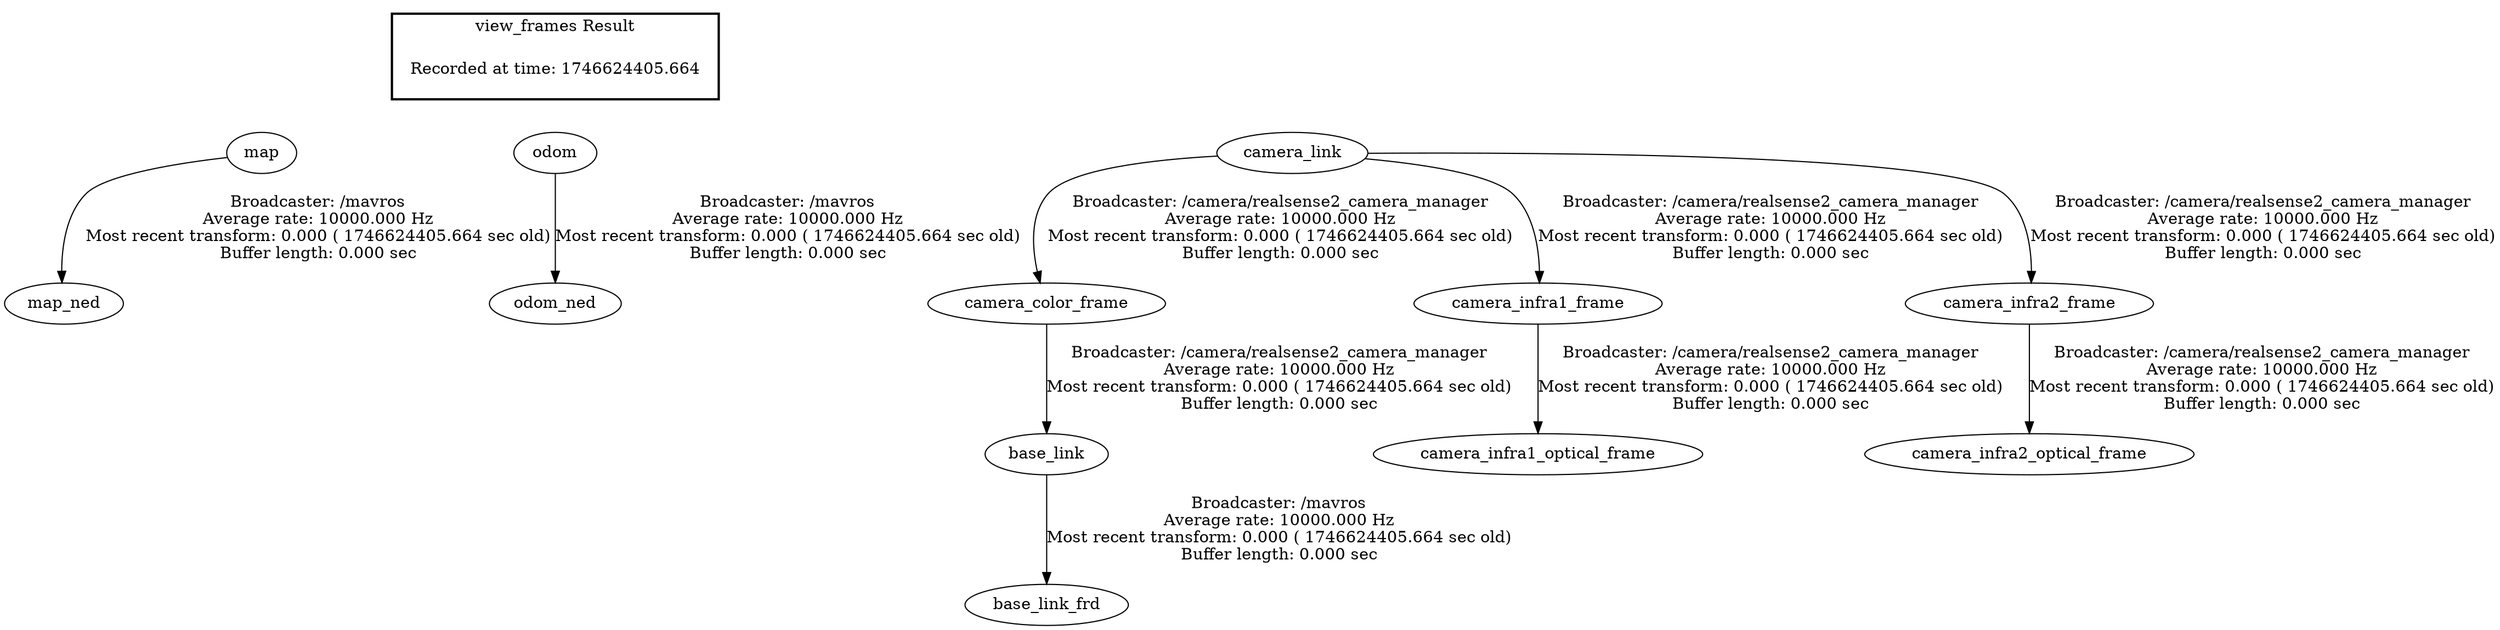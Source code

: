 digraph G {
"map" -> "map_ned"[label="Broadcaster: /mavros\nAverage rate: 10000.000 Hz\nMost recent transform: 0.000 ( 1746624405.664 sec old)\nBuffer length: 0.000 sec\n"];
"odom" -> "odom_ned"[label="Broadcaster: /mavros\nAverage rate: 10000.000 Hz\nMost recent transform: 0.000 ( 1746624405.664 sec old)\nBuffer length: 0.000 sec\n"];
"base_link" -> "base_link_frd"[label="Broadcaster: /mavros\nAverage rate: 10000.000 Hz\nMost recent transform: 0.000 ( 1746624405.664 sec old)\nBuffer length: 0.000 sec\n"];
"camera_color_frame" -> "base_link"[label="Broadcaster: /camera/realsense2_camera_manager\nAverage rate: 10000.000 Hz\nMost recent transform: 0.000 ( 1746624405.664 sec old)\nBuffer length: 0.000 sec\n"];
"camera_link" -> "camera_color_frame"[label="Broadcaster: /camera/realsense2_camera_manager\nAverage rate: 10000.000 Hz\nMost recent transform: 0.000 ( 1746624405.664 sec old)\nBuffer length: 0.000 sec\n"];
"camera_link" -> "camera_infra1_frame"[label="Broadcaster: /camera/realsense2_camera_manager\nAverage rate: 10000.000 Hz\nMost recent transform: 0.000 ( 1746624405.664 sec old)\nBuffer length: 0.000 sec\n"];
"camera_infra1_frame" -> "camera_infra1_optical_frame"[label="Broadcaster: /camera/realsense2_camera_manager\nAverage rate: 10000.000 Hz\nMost recent transform: 0.000 ( 1746624405.664 sec old)\nBuffer length: 0.000 sec\n"];
"camera_link" -> "camera_infra2_frame"[label="Broadcaster: /camera/realsense2_camera_manager\nAverage rate: 10000.000 Hz\nMost recent transform: 0.000 ( 1746624405.664 sec old)\nBuffer length: 0.000 sec\n"];
"camera_infra2_frame" -> "camera_infra2_optical_frame"[label="Broadcaster: /camera/realsense2_camera_manager\nAverage rate: 10000.000 Hz\nMost recent transform: 0.000 ( 1746624405.664 sec old)\nBuffer length: 0.000 sec\n"];
edge [style=invis];
 subgraph cluster_legend { style=bold; color=black; label ="view_frames Result";
"Recorded at time: 1746624405.664"[ shape=plaintext ] ;
 }->"map";
edge [style=invis];
 subgraph cluster_legend { style=bold; color=black; label ="view_frames Result";
"Recorded at time: 1746624405.664"[ shape=plaintext ] ;
 }->"odom";
edge [style=invis];
 subgraph cluster_legend { style=bold; color=black; label ="view_frames Result";
"Recorded at time: 1746624405.664"[ shape=plaintext ] ;
 }->"camera_link";
}